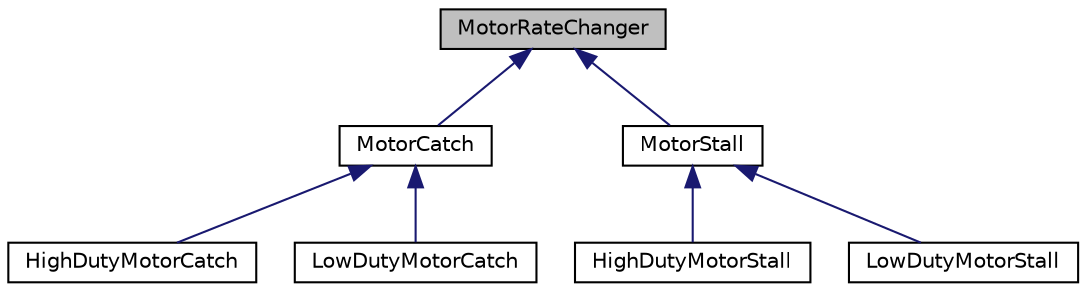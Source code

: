 digraph "MotorRateChanger"
{
 // INTERACTIVE_SVG=YES
  edge [fontname="Helvetica",fontsize="10",labelfontname="Helvetica",labelfontsize="10"];
  node [fontname="Helvetica",fontsize="10",shape=record];
  Node0 [label="MotorRateChanger",height=0.2,width=0.4,color="black", fillcolor="grey75", style="filled", fontcolor="black"];
  Node0 -> Node1 [dir="back",color="midnightblue",fontsize="10",style="solid",fontname="Helvetica"];
  Node1 [label="MotorCatch",height=0.2,width=0.4,color="black", fillcolor="white", style="filled",URL="$classMotorCatch.html",tooltip="A catch bond implementation of the MotorRateChanger Used for a motor unbinding when under stress Adop..."];
  Node1 -> Node2 [dir="back",color="midnightblue",fontsize="10",style="solid",fontname="Helvetica"];
  Node2 [label="HighDutyMotorCatch",height=0.2,width=0.4,color="black", fillcolor="white", style="filled",URL="$classHighDutyMotorCatch.html",tooltip="A high duty catch bond implementation of the MotorRateChanger. "];
  Node1 -> Node3 [dir="back",color="midnightblue",fontsize="10",style="solid",fontname="Helvetica"];
  Node3 [label="LowDutyMotorCatch",height=0.2,width=0.4,color="black", fillcolor="white", style="filled",URL="$classLowDutyMotorCatch.html",tooltip="A low duty catch bond implementation of the MotorRateChanger. "];
  Node0 -> Node4 [dir="back",color="midnightblue",fontsize="10",style="solid",fontname="Helvetica"];
  Node4 [label="MotorStall",height=0.2,width=0.4,color="black", fillcolor="white", style="filled",URL="$classMotorStall.html",tooltip="A stall force implementation of the MotorRateChanger. "];
  Node4 -> Node5 [dir="back",color="midnightblue",fontsize="10",style="solid",fontname="Helvetica"];
  Node5 [label="HighDutyMotorStall",height=0.2,width=0.4,color="black", fillcolor="white", style="filled",URL="$classHighDutyMotorStall.html",tooltip="A high duty stall force implementation of the MotorRateChanger. "];
  Node4 -> Node6 [dir="back",color="midnightblue",fontsize="10",style="solid",fontname="Helvetica"];
  Node6 [label="LowDutyMotorStall",height=0.2,width=0.4,color="black", fillcolor="white", style="filled",URL="$classLowDutyMotorStall.html",tooltip="A low duty stall force implementation of the MotorRateChanger. "];
}

